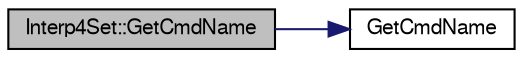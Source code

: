 digraph "Interp4Set::GetCmdName"
{
  edge [fontname="FreeSans",fontsize="10",labelfontname="FreeSans",labelfontsize="10"];
  node [fontname="FreeSans",fontsize="10",shape=record];
  rankdir="LR";
  Node12 [label="Interp4Set::GetCmdName",height=0.2,width=0.4,color="black", fillcolor="grey75", style="filled", fontcolor="black"];
  Node12 -> Node13 [color="midnightblue",fontsize="10",style="solid",fontname="FreeSans"];
  Node13 [label="GetCmdName",height=0.2,width=0.4,color="black", fillcolor="white", style="filled",URL="$Interp4Set_8cpp.html#a161c2be237a6e239fb12733df42be258"];
}
